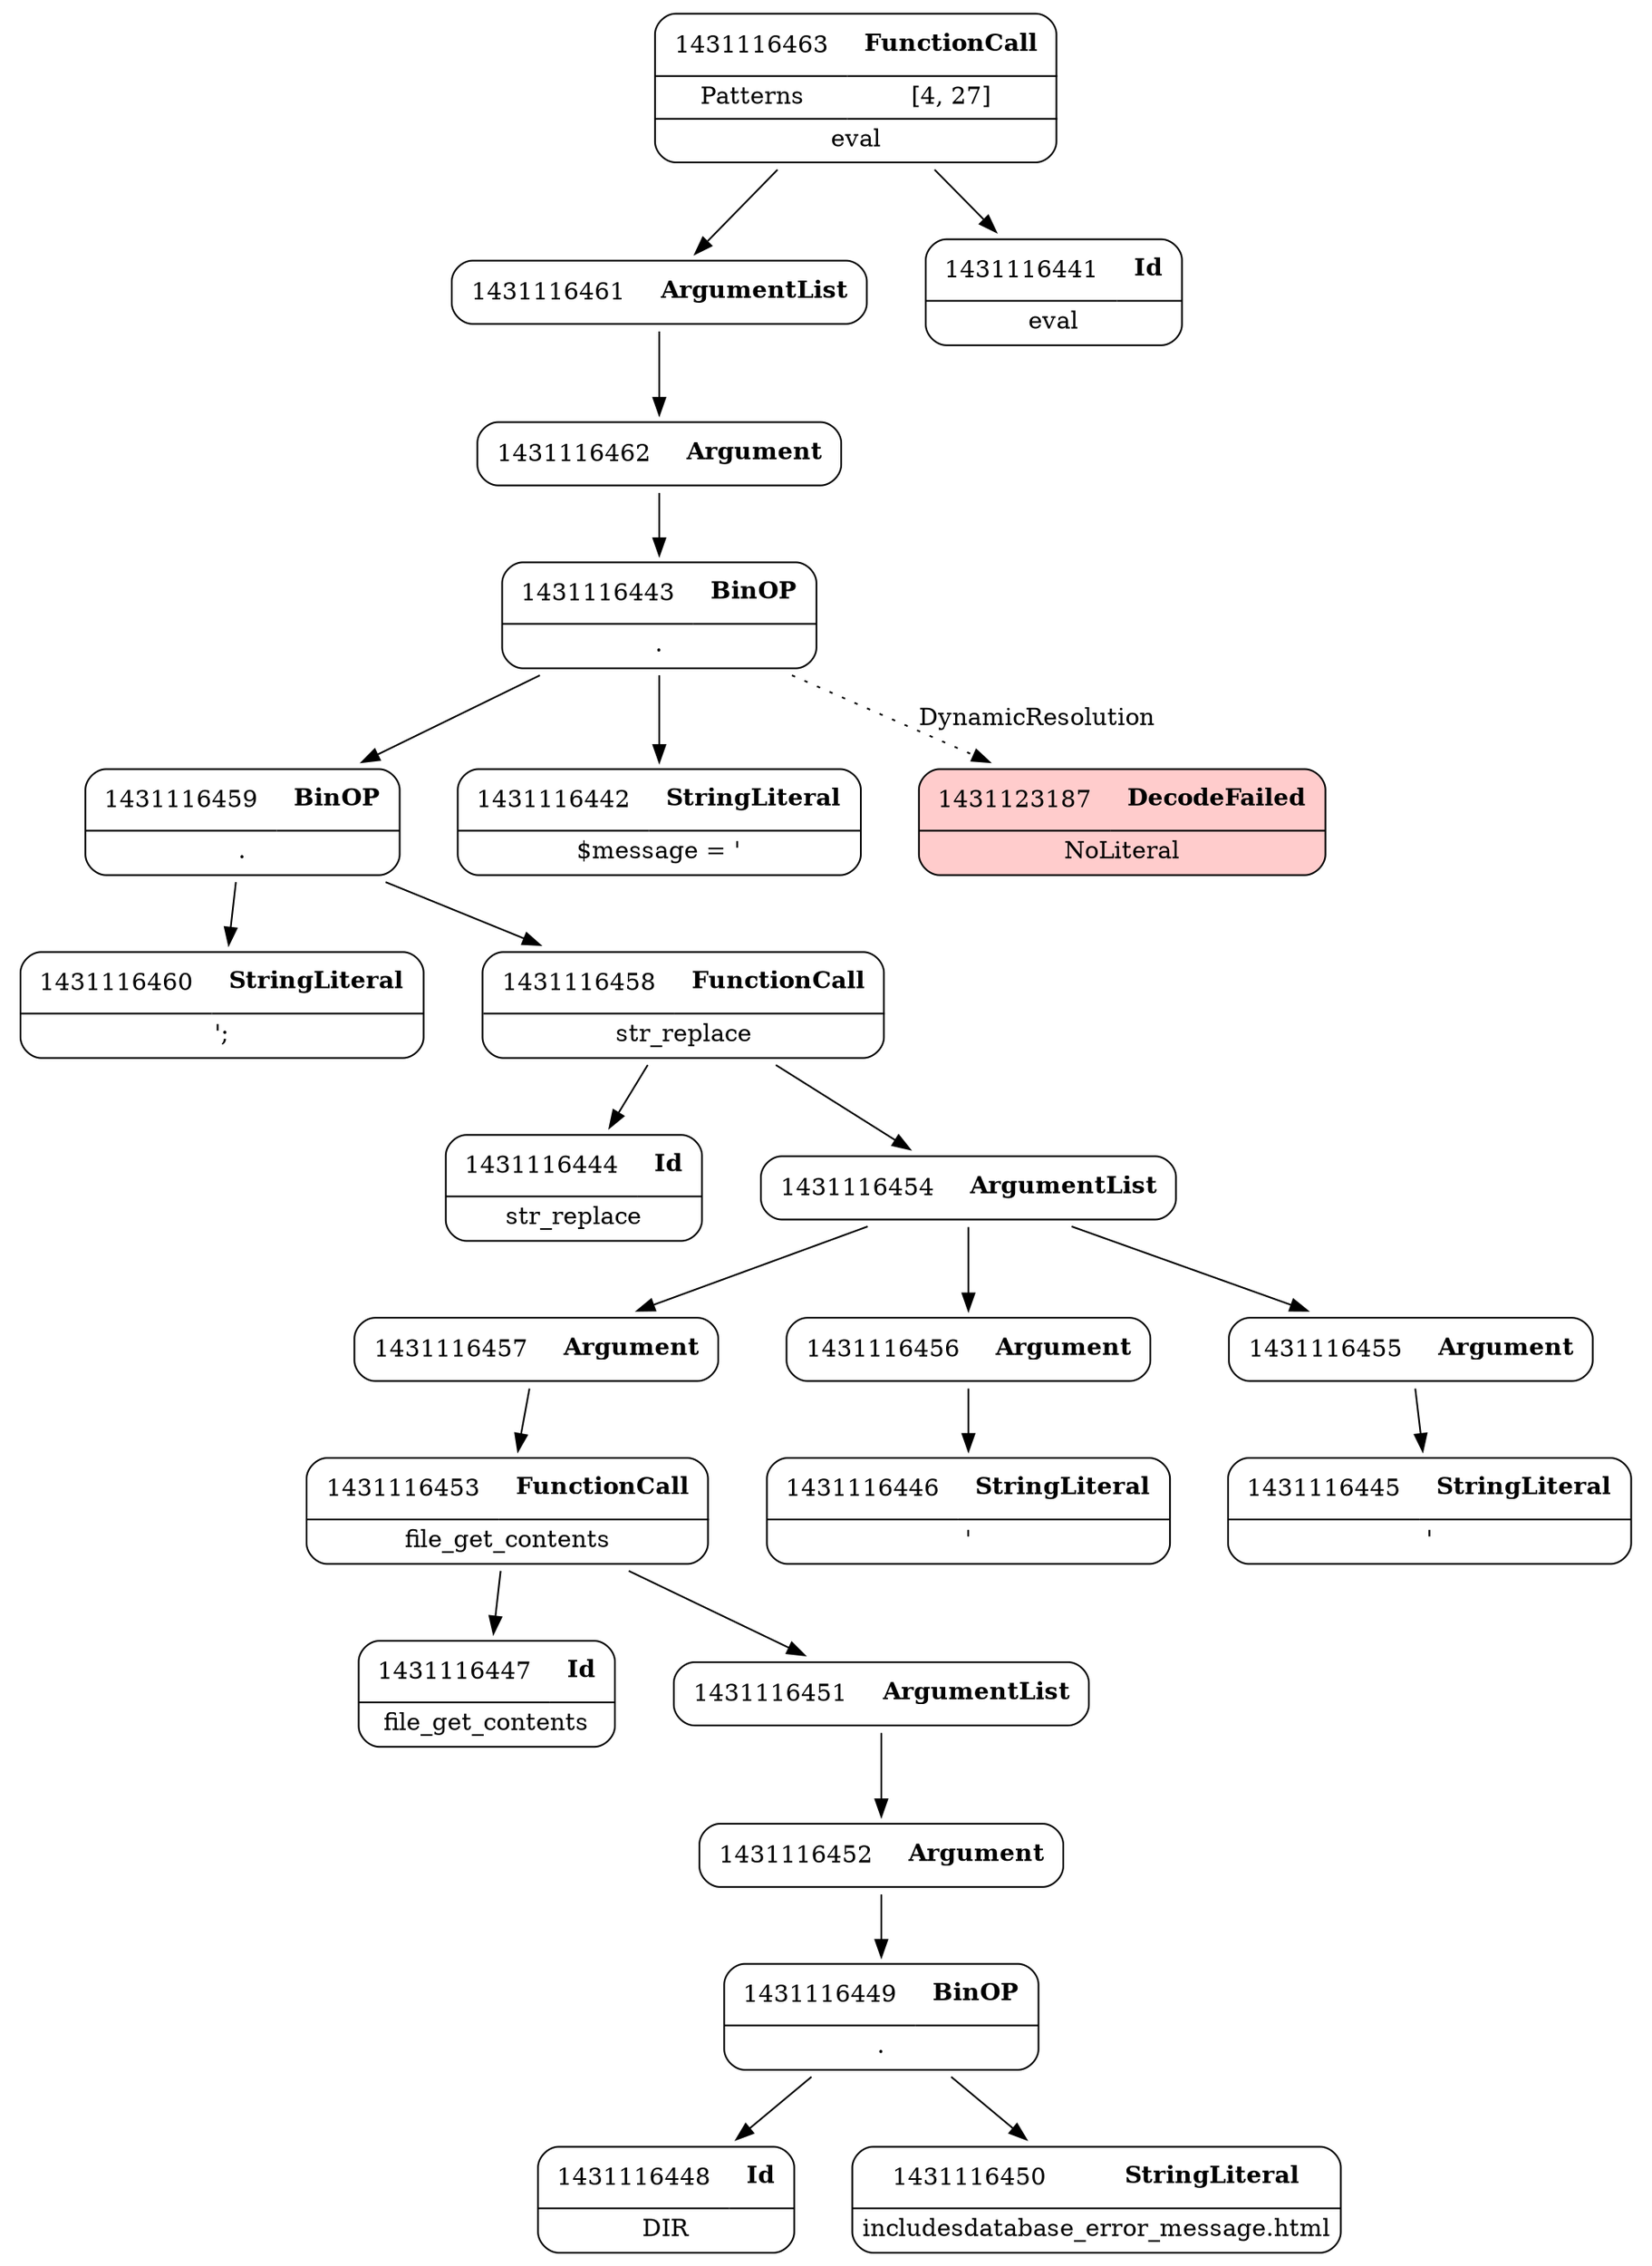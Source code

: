 digraph ast {
node [shape=none];
1431116461 [label=<<TABLE border='1' cellspacing='0' cellpadding='10' style='rounded' ><TR><TD border='0'>1431116461</TD><TD border='0'><B>ArgumentList</B></TD></TR></TABLE>>];
1431116461 -> 1431116462 [weight=2];
1431116460 [label=<<TABLE border='1' cellspacing='0' cellpadding='10' style='rounded' ><TR><TD border='0'>1431116460</TD><TD border='0'><B>StringLiteral</B></TD></TR><HR/><TR><TD border='0' cellpadding='5' colspan='2'>';</TD></TR></TABLE>>];
1431116463 [label=<<TABLE border='1' cellspacing='0' cellpadding='10' style='rounded' ><TR><TD border='0'>1431116463</TD><TD border='0'><B>FunctionCall</B></TD></TR><HR/><TR><TD border='0' cellpadding='5'>Patterns</TD><TD border='0' cellpadding='5'>[4, 27]</TD></TR><HR/><TR><TD border='0' cellpadding='5' colspan='2'>eval</TD></TR></TABLE>>];
1431116463 -> 1431116441 [weight=2];
1431116463 -> 1431116461 [weight=2];
1431116462 [label=<<TABLE border='1' cellspacing='0' cellpadding='10' style='rounded' ><TR><TD border='0'>1431116462</TD><TD border='0'><B>Argument</B></TD></TR></TABLE>>];
1431116462 -> 1431116443 [weight=2];
1431116457 [label=<<TABLE border='1' cellspacing='0' cellpadding='10' style='rounded' ><TR><TD border='0'>1431116457</TD><TD border='0'><B>Argument</B></TD></TR></TABLE>>];
1431116457 -> 1431116453 [weight=2];
1431116456 [label=<<TABLE border='1' cellspacing='0' cellpadding='10' style='rounded' ><TR><TD border='0'>1431116456</TD><TD border='0'><B>Argument</B></TD></TR></TABLE>>];
1431116456 -> 1431116446 [weight=2];
1431116459 [label=<<TABLE border='1' cellspacing='0' cellpadding='10' style='rounded' ><TR><TD border='0'>1431116459</TD><TD border='0'><B>BinOP</B></TD></TR><HR/><TR><TD border='0' cellpadding='5' colspan='2'>.</TD></TR></TABLE>>];
1431116459 -> 1431116458 [weight=2];
1431116459 -> 1431116460 [weight=2];
1431116458 [label=<<TABLE border='1' cellspacing='0' cellpadding='10' style='rounded' ><TR><TD border='0'>1431116458</TD><TD border='0'><B>FunctionCall</B></TD></TR><HR/><TR><TD border='0' cellpadding='5' colspan='2'>str_replace</TD></TR></TABLE>>];
1431116458 -> 1431116444 [weight=2];
1431116458 -> 1431116454 [weight=2];
1431116453 [label=<<TABLE border='1' cellspacing='0' cellpadding='10' style='rounded' ><TR><TD border='0'>1431116453</TD><TD border='0'><B>FunctionCall</B></TD></TR><HR/><TR><TD border='0' cellpadding='5' colspan='2'>file_get_contents</TD></TR></TABLE>>];
1431116453 -> 1431116447 [weight=2];
1431116453 -> 1431116451 [weight=2];
1431116452 [label=<<TABLE border='1' cellspacing='0' cellpadding='10' style='rounded' ><TR><TD border='0'>1431116452</TD><TD border='0'><B>Argument</B></TD></TR></TABLE>>];
1431116452 -> 1431116449 [weight=2];
1431116455 [label=<<TABLE border='1' cellspacing='0' cellpadding='10' style='rounded' ><TR><TD border='0'>1431116455</TD><TD border='0'><B>Argument</B></TD></TR></TABLE>>];
1431116455 -> 1431116445 [weight=2];
1431116454 [label=<<TABLE border='1' cellspacing='0' cellpadding='10' style='rounded' ><TR><TD border='0'>1431116454</TD><TD border='0'><B>ArgumentList</B></TD></TR></TABLE>>];
1431116454 -> 1431116455 [weight=2];
1431116454 -> 1431116456 [weight=2];
1431116454 -> 1431116457 [weight=2];
1431116449 [label=<<TABLE border='1' cellspacing='0' cellpadding='10' style='rounded' ><TR><TD border='0'>1431116449</TD><TD border='0'><B>BinOP</B></TD></TR><HR/><TR><TD border='0' cellpadding='5' colspan='2'>.</TD></TR></TABLE>>];
1431116449 -> 1431116448 [weight=2];
1431116449 -> 1431116450 [weight=2];
1431116448 [label=<<TABLE border='1' cellspacing='0' cellpadding='10' style='rounded' ><TR><TD border='0'>1431116448</TD><TD border='0'><B>Id</B></TD></TR><HR/><TR><TD border='0' cellpadding='5' colspan='2'>DIR</TD></TR></TABLE>>];
1431116451 [label=<<TABLE border='1' cellspacing='0' cellpadding='10' style='rounded' ><TR><TD border='0'>1431116451</TD><TD border='0'><B>ArgumentList</B></TD></TR></TABLE>>];
1431116451 -> 1431116452 [weight=2];
1431116450 [label=<<TABLE border='1' cellspacing='0' cellpadding='10' style='rounded' ><TR><TD border='0'>1431116450</TD><TD border='0'><B>StringLiteral</B></TD></TR><HR/><TR><TD border='0' cellpadding='5' colspan='2'>includesdatabase_error_message.html</TD></TR></TABLE>>];
1431116445 [label=<<TABLE border='1' cellspacing='0' cellpadding='10' style='rounded' ><TR><TD border='0'>1431116445</TD><TD border='0'><B>StringLiteral</B></TD></TR><HR/><TR><TD border='0' cellpadding='5' colspan='2'>'</TD></TR></TABLE>>];
1431116444 [label=<<TABLE border='1' cellspacing='0' cellpadding='10' style='rounded' ><TR><TD border='0'>1431116444</TD><TD border='0'><B>Id</B></TD></TR><HR/><TR><TD border='0' cellpadding='5' colspan='2'>str_replace</TD></TR></TABLE>>];
1431116447 [label=<<TABLE border='1' cellspacing='0' cellpadding='10' style='rounded' ><TR><TD border='0'>1431116447</TD><TD border='0'><B>Id</B></TD></TR><HR/><TR><TD border='0' cellpadding='5' colspan='2'>file_get_contents</TD></TR></TABLE>>];
1431116446 [label=<<TABLE border='1' cellspacing='0' cellpadding='10' style='rounded' ><TR><TD border='0'>1431116446</TD><TD border='0'><B>StringLiteral</B></TD></TR><HR/><TR><TD border='0' cellpadding='5' colspan='2'>'</TD></TR></TABLE>>];
1431116441 [label=<<TABLE border='1' cellspacing='0' cellpadding='10' style='rounded' ><TR><TD border='0'>1431116441</TD><TD border='0'><B>Id</B></TD></TR><HR/><TR><TD border='0' cellpadding='5' colspan='2'>eval</TD></TR></TABLE>>];
1431116443 [label=<<TABLE border='1' cellspacing='0' cellpadding='10' style='rounded' ><TR><TD border='0'>1431116443</TD><TD border='0'><B>BinOP</B></TD></TR><HR/><TR><TD border='0' cellpadding='5' colspan='2'>.</TD></TR></TABLE>>];
1431116443 -> 1431116442 [weight=2];
1431116443 -> 1431116459 [weight=2];
1431116443 -> 1431123187 [style=dotted,label=DynamicResolution];
1431116442 [label=<<TABLE border='1' cellspacing='0' cellpadding='10' style='rounded' ><TR><TD border='0'>1431116442</TD><TD border='0'><B>StringLiteral</B></TD></TR><HR/><TR><TD border='0' cellpadding='5' colspan='2'>$message = '</TD></TR></TABLE>>];
1431123187 [label=<<TABLE border='1' cellspacing='0' cellpadding='10' style='rounded' bgcolor='#FFCCCC' ><TR><TD border='0'>1431123187</TD><TD border='0'><B>DecodeFailed</B></TD></TR><HR/><TR><TD border='0' cellpadding='5' colspan='2'>NoLiteral</TD></TR></TABLE>>];
}
